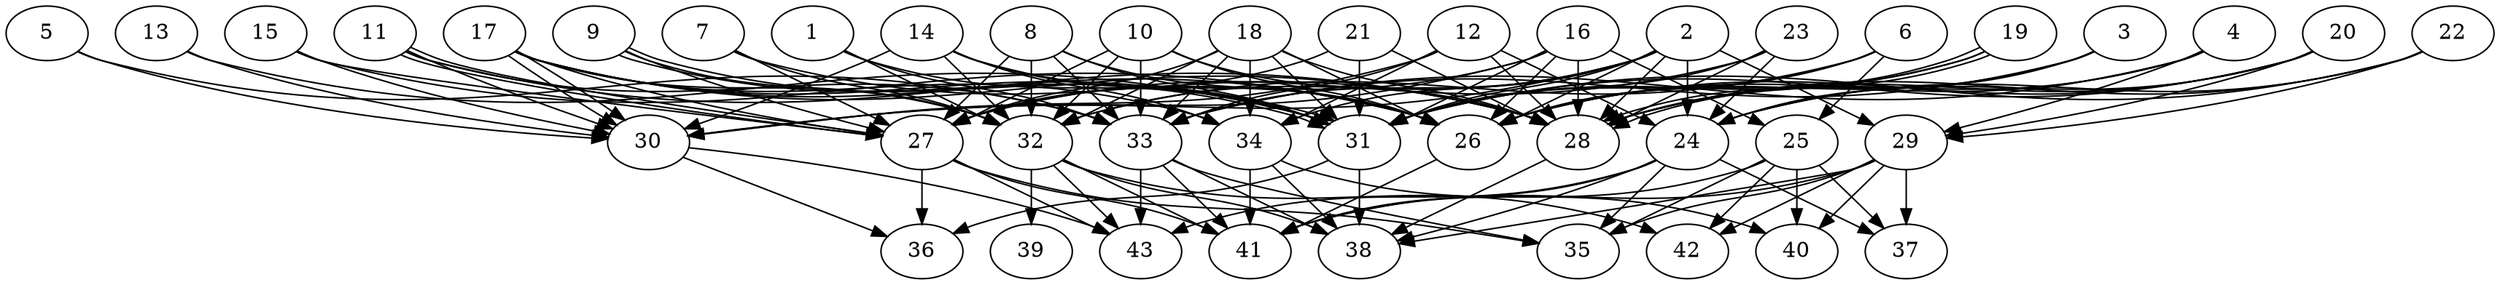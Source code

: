 // DAG (tier=3-complex, mode=data, n=43, ccr=0.519, fat=0.765, density=0.754, regular=0.226, jump=0.288, mindata=4194304, maxdata=33554432)
// DAG automatically generated by daggen at Sun Aug 24 16:33:35 2025
// /home/ermia/Project/Environments/daggen/bin/daggen --dot --ccr 0.519 --fat 0.765 --regular 0.226 --density 0.754 --jump 0.288 --mindata 4194304 --maxdata 33554432 -n 43 
digraph G {
  1 [size="219181186664867299328", alpha="0.04", expect_size="109590593332433649664"]
  1 -> 31 [size ="290820825546752"]
  1 -> 32 [size ="290820825546752"]
  1 -> 33 [size ="290820825546752"]
  2 [size="47598471132605592", alpha="0.03", expect_size="23799235566302796"]
  2 -> 24 [size ="3835545792806912"]
  2 -> 26 [size ="3835545792806912"]
  2 -> 28 [size ="3835545792806912"]
  2 -> 29 [size ="3835545792806912"]
  2 -> 30 [size ="3835545792806912"]
  2 -> 31 [size ="3835545792806912"]
  2 -> 32 [size ="3835545792806912"]
  2 -> 33 [size ="3835545792806912"]
  2 -> 34 [size ="3835545792806912"]
  3 [size="4375146230957545472", alpha="0.04", expect_size="2187573115478772736"]
  3 -> 24 [size ="3154207884443648"]
  3 -> 26 [size ="3154207884443648"]
  3 -> 28 [size ="3154207884443648"]
  3 -> 33 [size ="3154207884443648"]
  4 [size="8757978879359248384", alpha="0.16", expect_size="4378989439679624192"]
  4 -> 26 [size ="3247607442833408"]
  4 -> 28 [size ="3247607442833408"]
  4 -> 29 [size ="3247607442833408"]
  4 -> 33 [size ="3247607442833408"]
  5 [size="413627031735693824", alpha="0.13", expect_size="206813515867846912"]
  5 -> 30 [size ="416107244552192"]
  5 -> 33 [size ="416107244552192"]
  6 [size="1394740902277932908544", alpha="0.01", expect_size="697370451138966454272"]
  6 -> 25 [size ="998663119699968"]
  6 -> 26 [size ="998663119699968"]
  6 -> 31 [size ="998663119699968"]
  6 -> 32 [size ="998663119699968"]
  7 [size="2626074415553428480", alpha="0.07", expect_size="1313037207776714240"]
  7 -> 27 [size ="3664578512683008"]
  7 -> 28 [size ="3664578512683008"]
  7 -> 32 [size ="3664578512683008"]
  8 [size="10655227595852443648", alpha="0.19", expect_size="5327613797926221824"]
  8 -> 26 [size ="7229090444607488"]
  8 -> 27 [size ="7229090444607488"]
  8 -> 31 [size ="7229090444607488"]
  8 -> 32 [size ="7229090444607488"]
  8 -> 33 [size ="7229090444607488"]
  9 [size="6984922809170962", alpha="0.12", expect_size="3492461404585481"]
  9 -> 27 [size ="180759100915712"]
  9 -> 31 [size ="180759100915712"]
  9 -> 31 [size ="180759100915712"]
  9 -> 32 [size ="180759100915712"]
  10 [size="11498809102216317632512", alpha="0.03", expect_size="5749404551108158816256"]
  10 -> 26 [size ="4075603217088512"]
  10 -> 27 [size ="4075603217088512"]
  10 -> 28 [size ="4075603217088512"]
  10 -> 32 [size ="4075603217088512"]
  10 -> 33 [size ="4075603217088512"]
  11 [size="5738815509879268048896", alpha="0.00", expect_size="2869407754939634024448"]
  11 -> 27 [size ="2564315727003648"]
  11 -> 27 [size ="2564315727003648"]
  11 -> 28 [size ="2564315727003648"]
  11 -> 30 [size ="2564315727003648"]
  11 -> 33 [size ="2564315727003648"]
  12 [size="20161172309488368091136", alpha="0.18", expect_size="10080586154744184045568"]
  12 -> 24 [size ="5926075422998528"]
  12 -> 28 [size ="5926075422998528"]
  12 -> 30 [size ="5926075422998528"]
  12 -> 33 [size ="5926075422998528"]
  12 -> 34 [size ="5926075422998528"]
  13 [size="81846006937609136", alpha="0.19", expect_size="40923003468804568"]
  13 -> 30 [size ="5101657121619968"]
  13 -> 31 [size ="5101657121619968"]
  14 [size="168307534256022720", alpha="0.03", expect_size="84153767128011360"]
  14 -> 26 [size ="3627153870553088"]
  14 -> 30 [size ="3627153870553088"]
  14 -> 31 [size ="3627153870553088"]
  14 -> 32 [size ="3627153870553088"]
  14 -> 34 [size ="3627153870553088"]
  15 [size="21595688742087032832000", alpha="0.14", expect_size="10797844371043516416000"]
  15 -> 26 [size ="6203946251059200"]
  15 -> 27 [size ="6203946251059200"]
  15 -> 30 [size ="6203946251059200"]
  16 [size="4101728868980131840", alpha="0.10", expect_size="2050864434490065920"]
  16 -> 25 [size ="2656353596211200"]
  16 -> 26 [size ="2656353596211200"]
  16 -> 27 [size ="2656353596211200"]
  16 -> 28 [size ="2656353596211200"]
  16 -> 30 [size ="2656353596211200"]
  16 -> 31 [size ="2656353596211200"]
  17 [size="35442285453222606798848", alpha="0.12", expect_size="17721142726611303399424"]
  17 -> 26 [size ="8631861559427072"]
  17 -> 27 [size ="8631861559427072"]
  17 -> 28 [size ="8631861559427072"]
  17 -> 30 [size ="8631861559427072"]
  17 -> 30 [size ="8631861559427072"]
  17 -> 31 [size ="8631861559427072"]
  17 -> 32 [size ="8631861559427072"]
  17 -> 34 [size ="8631861559427072"]
  18 [size="435055270336358464", alpha="0.07", expect_size="217527635168179232"]
  18 -> 26 [size ="7406983367884800"]
  18 -> 27 [size ="7406983367884800"]
  18 -> 28 [size ="7406983367884800"]
  18 -> 31 [size ="7406983367884800"]
  18 -> 32 [size ="7406983367884800"]
  18 -> 33 [size ="7406983367884800"]
  18 -> 34 [size ="7406983367884800"]
  19 [size="98314382813940000", alpha="0.12", expect_size="49157191406970000"]
  19 -> 26 [size ="6670956625920000"]
  19 -> 28 [size ="6670956625920000"]
  19 -> 28 [size ="6670956625920000"]
  19 -> 31 [size ="6670956625920000"]
  20 [size="3532161031121243136", alpha="0.06", expect_size="1766080515560621568"]
  20 -> 24 [size ="3712423508836352"]
  20 -> 26 [size ="3712423508836352"]
  20 -> 28 [size ="3712423508836352"]
  20 -> 29 [size ="3712423508836352"]
  20 -> 31 [size ="3712423508836352"]
  21 [size="3020193850726027362304", alpha="0.19", expect_size="1510096925363013681152"]
  21 -> 27 [size ="1671526243893248"]
  21 -> 28 [size ="1671526243893248"]
  21 -> 31 [size ="1671526243893248"]
  22 [size="5628273636525277184", alpha="0.10", expect_size="2814136818262638592"]
  22 -> 24 [size ="5074799273443328"]
  22 -> 28 [size ="5074799273443328"]
  22 -> 29 [size ="5074799273443328"]
  22 -> 31 [size ="5074799273443328"]
  23 [size="3044005199538393448448", alpha="0.17", expect_size="1522002599769196724224"]
  23 -> 24 [size ="1680300333596672"]
  23 -> 27 [size ="1680300333596672"]
  23 -> 28 [size ="1680300333596672"]
  23 -> 31 [size ="1680300333596672"]
  24 [size="542642958304878272", alpha="0.00", expect_size="271321479152439136"]
  24 -> 35 [size ="221365038743552"]
  24 -> 37 [size ="221365038743552"]
  24 -> 38 [size ="221365038743552"]
  24 -> 41 [size ="221365038743552"]
  24 -> 43 [size ="221365038743552"]
  25 [size="11774869836952776998912", alpha="0.11", expect_size="5887434918476388499456"]
  25 -> 35 [size ="4140575712346112"]
  25 -> 37 [size ="4140575712346112"]
  25 -> 40 [size ="4140575712346112"]
  25 -> 41 [size ="4140575712346112"]
  25 -> 42 [size ="4140575712346112"]
  26 [size="2315421246066178048", alpha="0.04", expect_size="1157710623033089024"]
  26 -> 41 [size ="1676977706631168"]
  27 [size="62937818057098016", alpha="0.02", expect_size="31468909028549008"]
  27 -> 35 [size ="2811717654413312"]
  27 -> 36 [size ="2811717654413312"]
  27 -> 41 [size ="2811717654413312"]
  27 -> 43 [size ="2811717654413312"]
  28 [size="66633361748785616", alpha="0.16", expect_size="33316680874392808"]
  28 -> 38 [size ="2528945270423552"]
  29 [size="3676675488884139008", alpha="0.01", expect_size="1838337744442069504"]
  29 -> 35 [size ="1722110623875072"]
  29 -> 37 [size ="1722110623875072"]
  29 -> 38 [size ="1722110623875072"]
  29 -> 40 [size ="1722110623875072"]
  29 -> 41 [size ="1722110623875072"]
  29 -> 42 [size ="1722110623875072"]
  30 [size="21354069061784805376", alpha="0.05", expect_size="10677034530892402688"]
  30 -> 36 [size ="7757517081804800"]
  30 -> 43 [size ="7757517081804800"]
  31 [size="128833490777328976", alpha="0.10", expect_size="64416745388664488"]
  31 -> 36 [size ="2440592088891392"]
  31 -> 38 [size ="2440592088891392"]
  32 [size="12013369404811645026304", alpha="0.05", expect_size="6006684702405822513152"]
  32 -> 38 [size ="4196300119605248"]
  32 -> 39 [size ="4196300119605248"]
  32 -> 41 [size ="4196300119605248"]
  32 -> 42 [size ="4196300119605248"]
  32 -> 43 [size ="4196300119605248"]
  33 [size="5035637945744530432", alpha="0.04", expect_size="2517818972872265216"]
  33 -> 35 [size ="7030513336320000"]
  33 -> 38 [size ="7030513336320000"]
  33 -> 41 [size ="7030513336320000"]
  33 -> 43 [size ="7030513336320000"]
  34 [size="127463916188789296", alpha="0.20", expect_size="63731958094394648"]
  34 -> 38 [size ="2763396218880000"]
  34 -> 40 [size ="2763396218880000"]
  34 -> 41 [size ="2763396218880000"]
  35 [size="8242990057434544128", alpha="0.08", expect_size="4121495028717272064"]
  36 [size="5517303109753428992", alpha="0.18", expect_size="2758651554876714496"]
  37 [size="486578780105378627584", alpha="0.01", expect_size="243289390052689313792"]
  38 [size="246338194855858112", alpha="0.05", expect_size="123169097427929056"]
  39 [size="3466755171625730048000", alpha="0.00", expect_size="1733377585812865024000"]
  40 [size="23374344373039532081152", alpha="0.14", expect_size="11687172186519766040576"]
  41 [size="3162954625674379264000", alpha="0.17", expect_size="1581477312837189632000"]
  42 [size="144985473364032768", alpha="0.14", expect_size="72492736682016384"]
  43 [size="8310833826546826870784", alpha="0.02", expect_size="4155416913273413435392"]
}